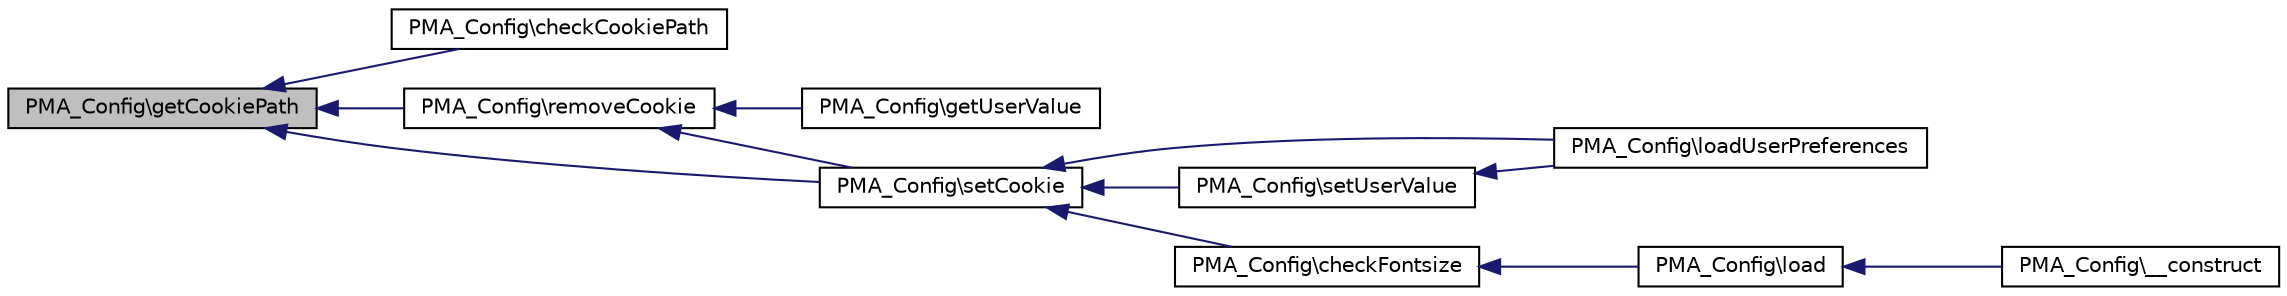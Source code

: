 digraph G
{
  edge [fontname="Helvetica",fontsize="10",labelfontname="Helvetica",labelfontsize="10"];
  node [fontname="Helvetica",fontsize="10",shape=record];
  rankdir="LR";
  Node1 [label="PMA_Config\\getCookiePath",height=0.2,width=0.4,color="black", fillcolor="grey75", style="filled" fontcolor="black"];
  Node1 -> Node2 [dir="back",color="midnightblue",fontsize="10",style="solid",fontname="Helvetica"];
  Node2 [label="PMA_Config\\checkCookiePath",height=0.2,width=0.4,color="black", fillcolor="white", style="filled",URL="$classPMA__Config.html#a95e106f1853d22c28ad9c0e8fbc820d4",tooltip="detect correct cookie path"];
  Node1 -> Node3 [dir="back",color="midnightblue",fontsize="10",style="solid",fontname="Helvetica"];
  Node3 [label="PMA_Config\\removeCookie",height=0.2,width=0.4,color="black", fillcolor="white", style="filled",URL="$classPMA__Config.html#a276a8a3f3a71e4b68655210144bb3204",tooltip="removes cookie"];
  Node3 -> Node4 [dir="back",color="midnightblue",fontsize="10",style="solid",fontname="Helvetica"];
  Node4 [label="PMA_Config\\getUserValue",height=0.2,width=0.4,color="black", fillcolor="white", style="filled",URL="$classPMA__Config.html#a4babc6c99410b0753e3fa7d09e4e862d",tooltip="Reads value stored by setUserValue()."];
  Node3 -> Node5 [dir="back",color="midnightblue",fontsize="10",style="solid",fontname="Helvetica"];
  Node5 [label="PMA_Config\\setCookie",height=0.2,width=0.4,color="black", fillcolor="white", style="filled",URL="$classPMA__Config.html#a11d253f9b931b997d485048c2ed960a5",tooltip="sets cookie if value is different from current cokkie value, or removes if value is equal to default..."];
  Node5 -> Node6 [dir="back",color="midnightblue",fontsize="10",style="solid",fontname="Helvetica"];
  Node6 [label="PMA_Config\\loadUserPreferences",height=0.2,width=0.4,color="black", fillcolor="white", style="filled",URL="$classPMA__Config.html#a8ebd0e4951ac2269fac354000f3a4c35",tooltip="Loads user preferences and merges them with current config must be called after control connection ha..."];
  Node5 -> Node7 [dir="back",color="midnightblue",fontsize="10",style="solid",fontname="Helvetica"];
  Node7 [label="PMA_Config\\setUserValue",height=0.2,width=0.4,color="black", fillcolor="white", style="filled",URL="$classPMA__Config.html#a38eea5979760c33499a3c378e64853c7",tooltip="Sets config value which is stored in user preferences (if available) or in a cookie."];
  Node7 -> Node6 [dir="back",color="midnightblue",fontsize="10",style="solid",fontname="Helvetica"];
  Node5 -> Node8 [dir="back",color="midnightblue",fontsize="10",style="solid",fontname="Helvetica"];
  Node8 [label="PMA_Config\\checkFontsize",height=0.2,width=0.4,color="black", fillcolor="white", style="filled",URL="$classPMA__Config.html#af3b7fc7efc6f5c54956ac12188364942",tooltip="checks for font size configuration, and sets font size as requested by user"];
  Node8 -> Node9 [dir="back",color="midnightblue",fontsize="10",style="solid",fontname="Helvetica"];
  Node9 [label="PMA_Config\\load",height=0.2,width=0.4,color="black", fillcolor="white", style="filled",URL="$classPMA__Config.html#aa096afab47dd6c435cb5f5de6a19275a",tooltip="loads configuration from $source, usally the config file should be called on object creation..."];
  Node9 -> Node10 [dir="back",color="midnightblue",fontsize="10",style="solid",fontname="Helvetica"];
  Node10 [label="PMA_Config\\__construct",height=0.2,width=0.4,color="black", fillcolor="white", style="filled",URL="$classPMA__Config.html#a9237899ec13646870eb8cc8c813e8841",tooltip="constructor"];
  Node1 -> Node5 [dir="back",color="midnightblue",fontsize="10",style="solid",fontname="Helvetica"];
}

